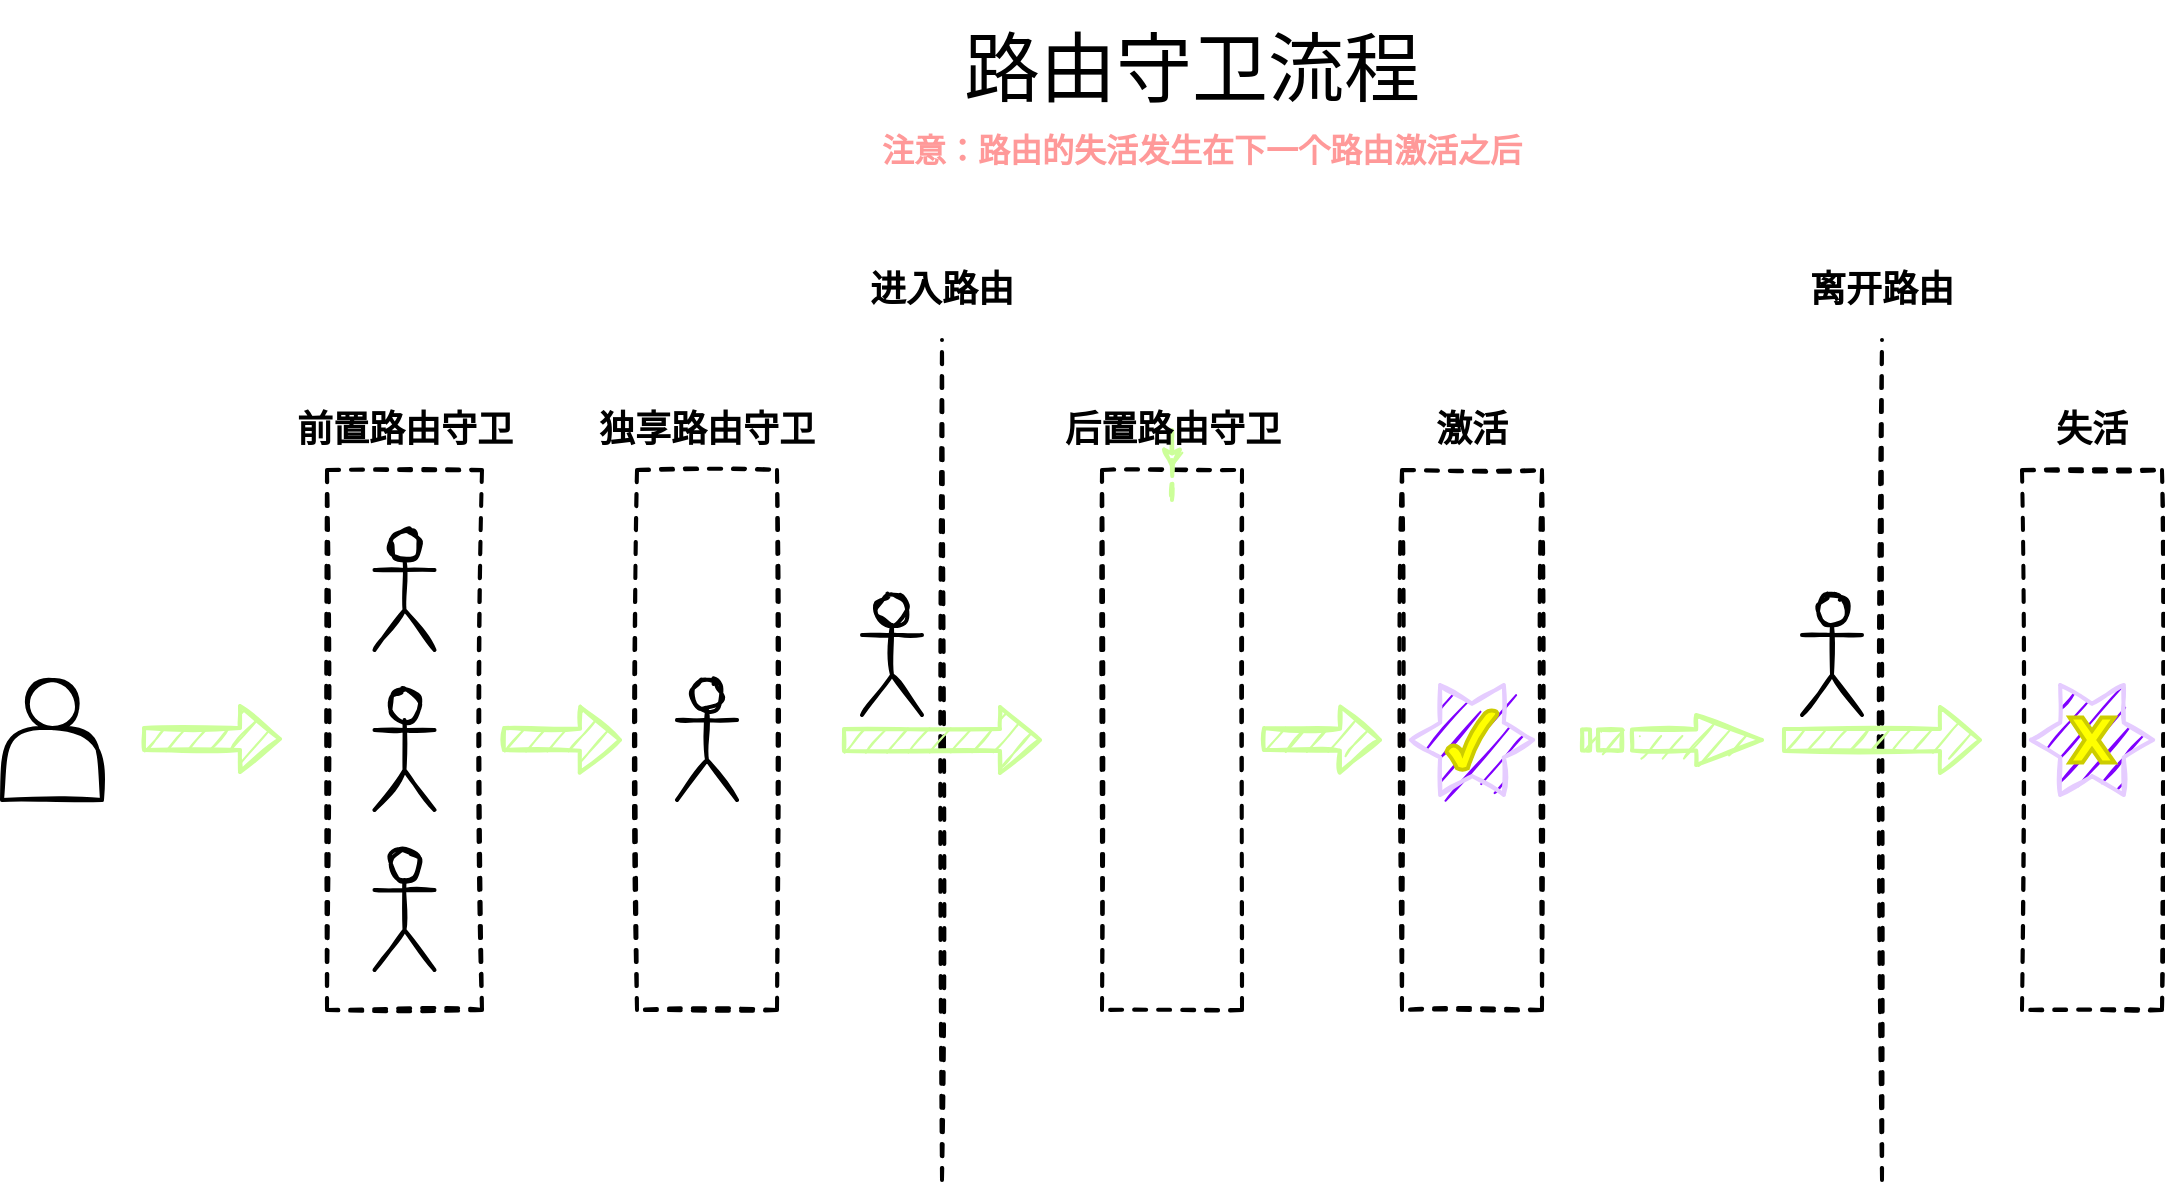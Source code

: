 <mxfile version="18.0.1" type="device"><diagram id="MKumvDtn2AY29mqCcLmE" name="第 1 页"><mxGraphModel dx="1178" dy="1113" grid="1" gridSize="10" guides="1" tooltips="1" connect="1" arrows="1" fold="1" page="0" pageScale="1" pageWidth="1600" pageHeight="900" math="0" shadow="0"><root><mxCell id="0"/><mxCell id="1" parent="0"/><mxCell id="EEQOMwzNmj09u6V5FzeZ-18" value="" style="rounded=0;whiteSpace=wrap;html=1;fillColor=none;dashed=1;sketch=1;strokeWidth=2;" vertex="1" parent="1"><mxGeometry x="417.5" y="225" width="70" height="270" as="geometry"/></mxCell><mxCell id="EEQOMwzNmj09u6V5FzeZ-11" value="" style="rounded=0;whiteSpace=wrap;html=1;fillColor=none;dashed=1;sketch=1;strokeWidth=2;" vertex="1" parent="1"><mxGeometry x="262.5" y="225" width="77.5" height="270" as="geometry"/></mxCell><mxCell id="EEQOMwzNmj09u6V5FzeZ-2" value="" style="shape=actor;whiteSpace=wrap;html=1;strokeWidth=2;sketch=1;fillColor=none;" vertex="1" parent="1"><mxGeometry x="100" y="330" width="50" height="60" as="geometry"/></mxCell><mxCell id="EEQOMwzNmj09u6V5FzeZ-3" value="" style="shape=umlActor;verticalLabelPosition=bottom;verticalAlign=top;html=1;outlineConnect=0;strokeWidth=2;sketch=1;" vertex="1" parent="1"><mxGeometry x="286.25" y="255" width="30" height="60" as="geometry"/></mxCell><mxCell id="EEQOMwzNmj09u6V5FzeZ-8" value="" style="shape=umlActor;verticalLabelPosition=bottom;verticalAlign=top;html=1;outlineConnect=0;sketch=1;strokeWidth=2;" vertex="1" parent="1"><mxGeometry x="286.25" y="335" width="30" height="60" as="geometry"/></mxCell><mxCell id="EEQOMwzNmj09u6V5FzeZ-9" value="" style="shape=umlActor;verticalLabelPosition=bottom;verticalAlign=top;html=1;outlineConnect=0;sketch=1;strokeWidth=2;" vertex="1" parent="1"><mxGeometry x="286.25" y="415" width="30" height="60" as="geometry"/></mxCell><mxCell id="EEQOMwzNmj09u6V5FzeZ-14" value="&lt;b style=&quot;&quot;&gt;&lt;font style=&quot;font-size: 18px;&quot;&gt;前置路由守卫&lt;/font&gt;&lt;/b&gt;" style="text;html=1;strokeColor=none;fillColor=none;align=center;verticalAlign=middle;whiteSpace=wrap;rounded=0;dashed=1;sketch=1;" vertex="1" parent="1"><mxGeometry x="228.75" y="190" width="145" height="30" as="geometry"/></mxCell><mxCell id="EEQOMwzNmj09u6V5FzeZ-16" value="" style="shape=flexArrow;endArrow=classic;html=1;rounded=0;sketch=1;fontSize=22;strokeWidth=2;fillColor=#CCFF99;strokeColor=#CCFF99;" edge="1" parent="1"><mxGeometry width="50" height="50" relative="1" as="geometry"><mxPoint x="170" y="359.5" as="sourcePoint"/><mxPoint x="240" y="359.5" as="targetPoint"/></mxGeometry></mxCell><mxCell id="EEQOMwzNmj09u6V5FzeZ-17" value="" style="shape=umlActor;verticalLabelPosition=bottom;verticalAlign=top;html=1;outlineConnect=0;sketch=1;strokeWidth=2;" vertex="1" parent="1"><mxGeometry x="437.5" y="330" width="30" height="60" as="geometry"/></mxCell><mxCell id="EEQOMwzNmj09u6V5FzeZ-19" value="&lt;b style=&quot;&quot;&gt;&lt;font style=&quot;font-size: 18px;&quot;&gt;独享路由守卫&lt;/font&gt;&lt;/b&gt;" style="text;html=1;strokeColor=none;fillColor=none;align=center;verticalAlign=middle;whiteSpace=wrap;rounded=0;dashed=1;sketch=1;" vertex="1" parent="1"><mxGeometry x="380" y="190" width="145" height="30" as="geometry"/></mxCell><mxCell id="EEQOMwzNmj09u6V5FzeZ-20" value="" style="shape=flexArrow;endArrow=classic;html=1;rounded=0;sketch=1;fontSize=22;strokeWidth=2;fillColor=#CCFF99;strokeColor=#CCFF99;" edge="1" parent="1"><mxGeometry width="50" height="50" relative="1" as="geometry"><mxPoint x="350" y="359.5" as="sourcePoint"/><mxPoint x="410" y="360" as="targetPoint"/></mxGeometry></mxCell><mxCell id="EEQOMwzNmj09u6V5FzeZ-27" value="" style="endArrow=none;html=1;rounded=0;sketch=1;fontSize=20;strokeWidth=2;dashed=1;" edge="1" parent="1"><mxGeometry width="50" height="50" relative="1" as="geometry"><mxPoint x="570" y="580" as="sourcePoint"/><mxPoint x="570" y="160" as="targetPoint"/></mxGeometry></mxCell><mxCell id="EEQOMwzNmj09u6V5FzeZ-28" value="" style="shape=flexArrow;endArrow=classic;html=1;rounded=0;sketch=1;fontSize=22;strokeWidth=2;fillColor=#CCFF99;strokeColor=#CCFF99;" edge="1" parent="1"><mxGeometry width="50" height="50" relative="1" as="geometry"><mxPoint x="520" y="360" as="sourcePoint"/><mxPoint x="620" y="360" as="targetPoint"/></mxGeometry></mxCell><mxCell id="EEQOMwzNmj09u6V5FzeZ-29" value="&lt;span style=&quot;font-size: 18px;&quot;&gt;&lt;b&gt;进入路由&lt;/b&gt;&lt;/span&gt;" style="text;html=1;strokeColor=none;fillColor=none;align=center;verticalAlign=middle;whiteSpace=wrap;rounded=0;dashed=1;sketch=1;" vertex="1" parent="1"><mxGeometry x="525" y="120" width="90" height="30" as="geometry"/></mxCell><mxCell id="EEQOMwzNmj09u6V5FzeZ-31" value="" style="rounded=0;whiteSpace=wrap;html=1;fillColor=none;dashed=1;sketch=1;strokeWidth=2;" vertex="1" parent="1"><mxGeometry x="650" y="225" width="70" height="270" as="geometry"/></mxCell><mxCell id="EEQOMwzNmj09u6V5FzeZ-59" value="" style="edgeStyle=orthogonalEdgeStyle;rounded=0;sketch=1;orthogonalLoop=1;jettySize=auto;html=1;dashed=1;fontSize=16;fontColor=#FF9999;strokeColor=#CCFF99;strokeWidth=2;fillColor=#CCFF99;" edge="1" parent="1" source="EEQOMwzNmj09u6V5FzeZ-32" target="EEQOMwzNmj09u6V5FzeZ-31"><mxGeometry relative="1" as="geometry"/></mxCell><mxCell id="EEQOMwzNmj09u6V5FzeZ-32" value="&lt;b style=&quot;&quot;&gt;&lt;font style=&quot;font-size: 18px;&quot;&gt;后置路由守卫&lt;/font&gt;&lt;/b&gt;" style="text;html=1;strokeColor=none;fillColor=none;align=center;verticalAlign=middle;whiteSpace=wrap;rounded=0;dashed=1;sketch=1;" vertex="1" parent="1"><mxGeometry x="612.5" y="190" width="145" height="30" as="geometry"/></mxCell><mxCell id="EEQOMwzNmj09u6V5FzeZ-34" value="" style="rounded=0;whiteSpace=wrap;html=1;fillColor=none;dashed=1;sketch=1;strokeWidth=2;" vertex="1" parent="1"><mxGeometry x="800" y="225" width="70" height="270" as="geometry"/></mxCell><mxCell id="EEQOMwzNmj09u6V5FzeZ-35" value="&lt;b style=&quot;&quot;&gt;&lt;font style=&quot;font-size: 18px;&quot;&gt;激活&lt;/font&gt;&lt;/b&gt;" style="text;html=1;strokeColor=none;fillColor=none;align=center;verticalAlign=middle;whiteSpace=wrap;rounded=0;dashed=1;sketch=1;" vertex="1" parent="1"><mxGeometry x="806.25" y="190" width="57.5" height="30" as="geometry"/></mxCell><mxCell id="EEQOMwzNmj09u6V5FzeZ-37" value="" style="shape=flexArrow;endArrow=classic;html=1;rounded=0;sketch=1;fontSize=22;strokeWidth=2;strokeColor=#CCFF99;fillColor=#CCFF99;" edge="1" parent="1"><mxGeometry width="50" height="50" relative="1" as="geometry"><mxPoint x="730" y="359.5" as="sourcePoint"/><mxPoint x="790" y="360" as="targetPoint"/></mxGeometry></mxCell><mxCell id="EEQOMwzNmj09u6V5FzeZ-41" value="" style="html=1;shadow=0;dashed=0;align=center;verticalAlign=middle;shape=mxgraph.arrows2.stripedArrow;dy=0.58;dx=32.92;notch=25;sketch=1;fontSize=18;strokeWidth=2;fillColor=#CCFF99;strokeColor=#CCFF99;" vertex="1" parent="1"><mxGeometry x="890" y="347.5" width="90" height="25" as="geometry"/></mxCell><mxCell id="EEQOMwzNmj09u6V5FzeZ-42" value="" style="endArrow=none;html=1;rounded=0;sketch=1;fontSize=20;strokeWidth=2;dashed=1;" edge="1" parent="1"><mxGeometry width="50" height="50" relative="1" as="geometry"><mxPoint x="1040" y="580" as="sourcePoint"/><mxPoint x="1040" y="160" as="targetPoint"/></mxGeometry></mxCell><mxCell id="EEQOMwzNmj09u6V5FzeZ-43" value="" style="shape=flexArrow;endArrow=classic;html=1;rounded=0;sketch=1;fontSize=22;strokeWidth=2;fillColor=#CCFF99;strokeColor=#CCFF99;" edge="1" parent="1"><mxGeometry width="50" height="50" relative="1" as="geometry"><mxPoint x="990" y="360" as="sourcePoint"/><mxPoint x="1090" y="360" as="targetPoint"/></mxGeometry></mxCell><mxCell id="EEQOMwzNmj09u6V5FzeZ-44" value="&lt;span style=&quot;font-size: 18px;&quot;&gt;&lt;b&gt;离开路由&lt;/b&gt;&lt;/span&gt;" style="text;html=1;strokeColor=none;fillColor=none;align=center;verticalAlign=middle;whiteSpace=wrap;rounded=0;dashed=1;sketch=1;" vertex="1" parent="1"><mxGeometry x="995" y="120" width="90" height="30" as="geometry"/></mxCell><mxCell id="EEQOMwzNmj09u6V5FzeZ-46" value="" style="group;fillColor=none;gradientColor=none;" vertex="1" connectable="0" parent="1"><mxGeometry x="804.44" y="332.5" width="61.11" height="55" as="geometry"/></mxCell><mxCell id="EEQOMwzNmj09u6V5FzeZ-33" value="" style="verticalLabelPosition=bottom;verticalAlign=top;html=1;shape=mxgraph.basic.6_point_star;sketch=1;fontSize=18;strokeWidth=2;fillColor=#7F00FF;strokeColor=#E5CCFF;" vertex="1" parent="EEQOMwzNmj09u6V5FzeZ-46"><mxGeometry width="61.11" height="55" as="geometry"/></mxCell><mxCell id="EEQOMwzNmj09u6V5FzeZ-45" value="" style="verticalLabelPosition=bottom;verticalAlign=top;html=1;shape=mxgraph.basic.tick;sketch=0;fontSize=18;strokeWidth=2;fillColor=#FFFF00;strokeColor=#CCCC00;" vertex="1" parent="EEQOMwzNmj09u6V5FzeZ-46"><mxGeometry x="17.81" y="12.5" width="25.5" height="30" as="geometry"/></mxCell><mxCell id="EEQOMwzNmj09u6V5FzeZ-50" value="" style="rounded=0;whiteSpace=wrap;html=1;fillColor=none;dashed=1;sketch=1;strokeWidth=2;" vertex="1" parent="1"><mxGeometry x="1110" y="225" width="70" height="270" as="geometry"/></mxCell><mxCell id="EEQOMwzNmj09u6V5FzeZ-51" value="&lt;b style=&quot;&quot;&gt;&lt;font style=&quot;font-size: 18px;&quot;&gt;失活&lt;/font&gt;&lt;/b&gt;" style="text;html=1;strokeColor=none;fillColor=none;align=center;verticalAlign=middle;whiteSpace=wrap;rounded=0;dashed=1;sketch=1;" vertex="1" parent="1"><mxGeometry x="1116.25" y="190" width="57.5" height="30" as="geometry"/></mxCell><mxCell id="EEQOMwzNmj09u6V5FzeZ-52" value="" style="group" vertex="1" connectable="0" parent="1"><mxGeometry x="1114.44" y="332.5" width="61.11" height="55" as="geometry"/></mxCell><mxCell id="EEQOMwzNmj09u6V5FzeZ-53" value="" style="verticalLabelPosition=bottom;verticalAlign=top;html=1;shape=mxgraph.basic.6_point_star;sketch=1;fontSize=18;strokeWidth=2;fillColor=#7F00FF;strokeColor=#E5CCFF;" vertex="1" parent="EEQOMwzNmj09u6V5FzeZ-52"><mxGeometry width="61.11" height="55" as="geometry"/></mxCell><mxCell id="EEQOMwzNmj09u6V5FzeZ-55" value="" style="verticalLabelPosition=bottom;verticalAlign=top;html=1;shape=mxgraph.basic.x;sketch=0;fontSize=18;strokeWidth=2;fillColor=#FFFF00;strokeColor=#CCCC00;" vertex="1" parent="EEQOMwzNmj09u6V5FzeZ-52"><mxGeometry x="19.31" y="16.25" width="22.5" height="22.5" as="geometry"/></mxCell><mxCell id="EEQOMwzNmj09u6V5FzeZ-56" value="&lt;span style=&quot;font-size: 38px;&quot;&gt;路由守卫流程&lt;/span&gt;" style="text;html=1;strokeColor=none;fillColor=none;align=center;verticalAlign=middle;whiteSpace=wrap;rounded=0;sketch=0;fontSize=18;" vertex="1" parent="1"><mxGeometry x="540" y="-10" width="310" height="70" as="geometry"/></mxCell><mxCell id="EEQOMwzNmj09u6V5FzeZ-60" value="&lt;b&gt;注意：路由的失活发生在下一个路由激活之后&lt;/b&gt;" style="text;html=1;strokeColor=none;fillColor=none;align=center;verticalAlign=middle;whiteSpace=wrap;rounded=0;sketch=0;fontSize=16;fontColor=#FF9999;" vertex="1" parent="1"><mxGeometry x="530" y="50" width="340" height="30" as="geometry"/></mxCell><mxCell id="EEQOMwzNmj09u6V5FzeZ-62" value="" style="shape=umlActor;verticalLabelPosition=bottom;verticalAlign=top;html=1;outlineConnect=0;sketch=1;strokeWidth=2;" vertex="1" parent="1"><mxGeometry x="530" y="287.5" width="30" height="60" as="geometry"/></mxCell><mxCell id="EEQOMwzNmj09u6V5FzeZ-63" value="" style="shape=umlActor;verticalLabelPosition=bottom;verticalAlign=top;html=1;outlineConnect=0;sketch=1;strokeWidth=2;" vertex="1" parent="1"><mxGeometry x="1000" y="287.5" width="30" height="60" as="geometry"/></mxCell></root></mxGraphModel></diagram></mxfile>